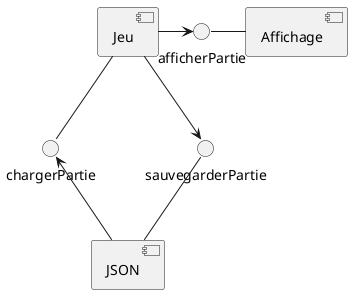 @startuml

[Jeu]

[JSON]

[Affichage]

[Jeu] -> afficherPartie
afficherPartie - [Affichage]
[Jeu] --> sauvegarderPartie
sauvegarderPartie -- [JSON]
[JSON] -up-> chargerPartie
chargerPartie -up- [Jeu]

@enduml